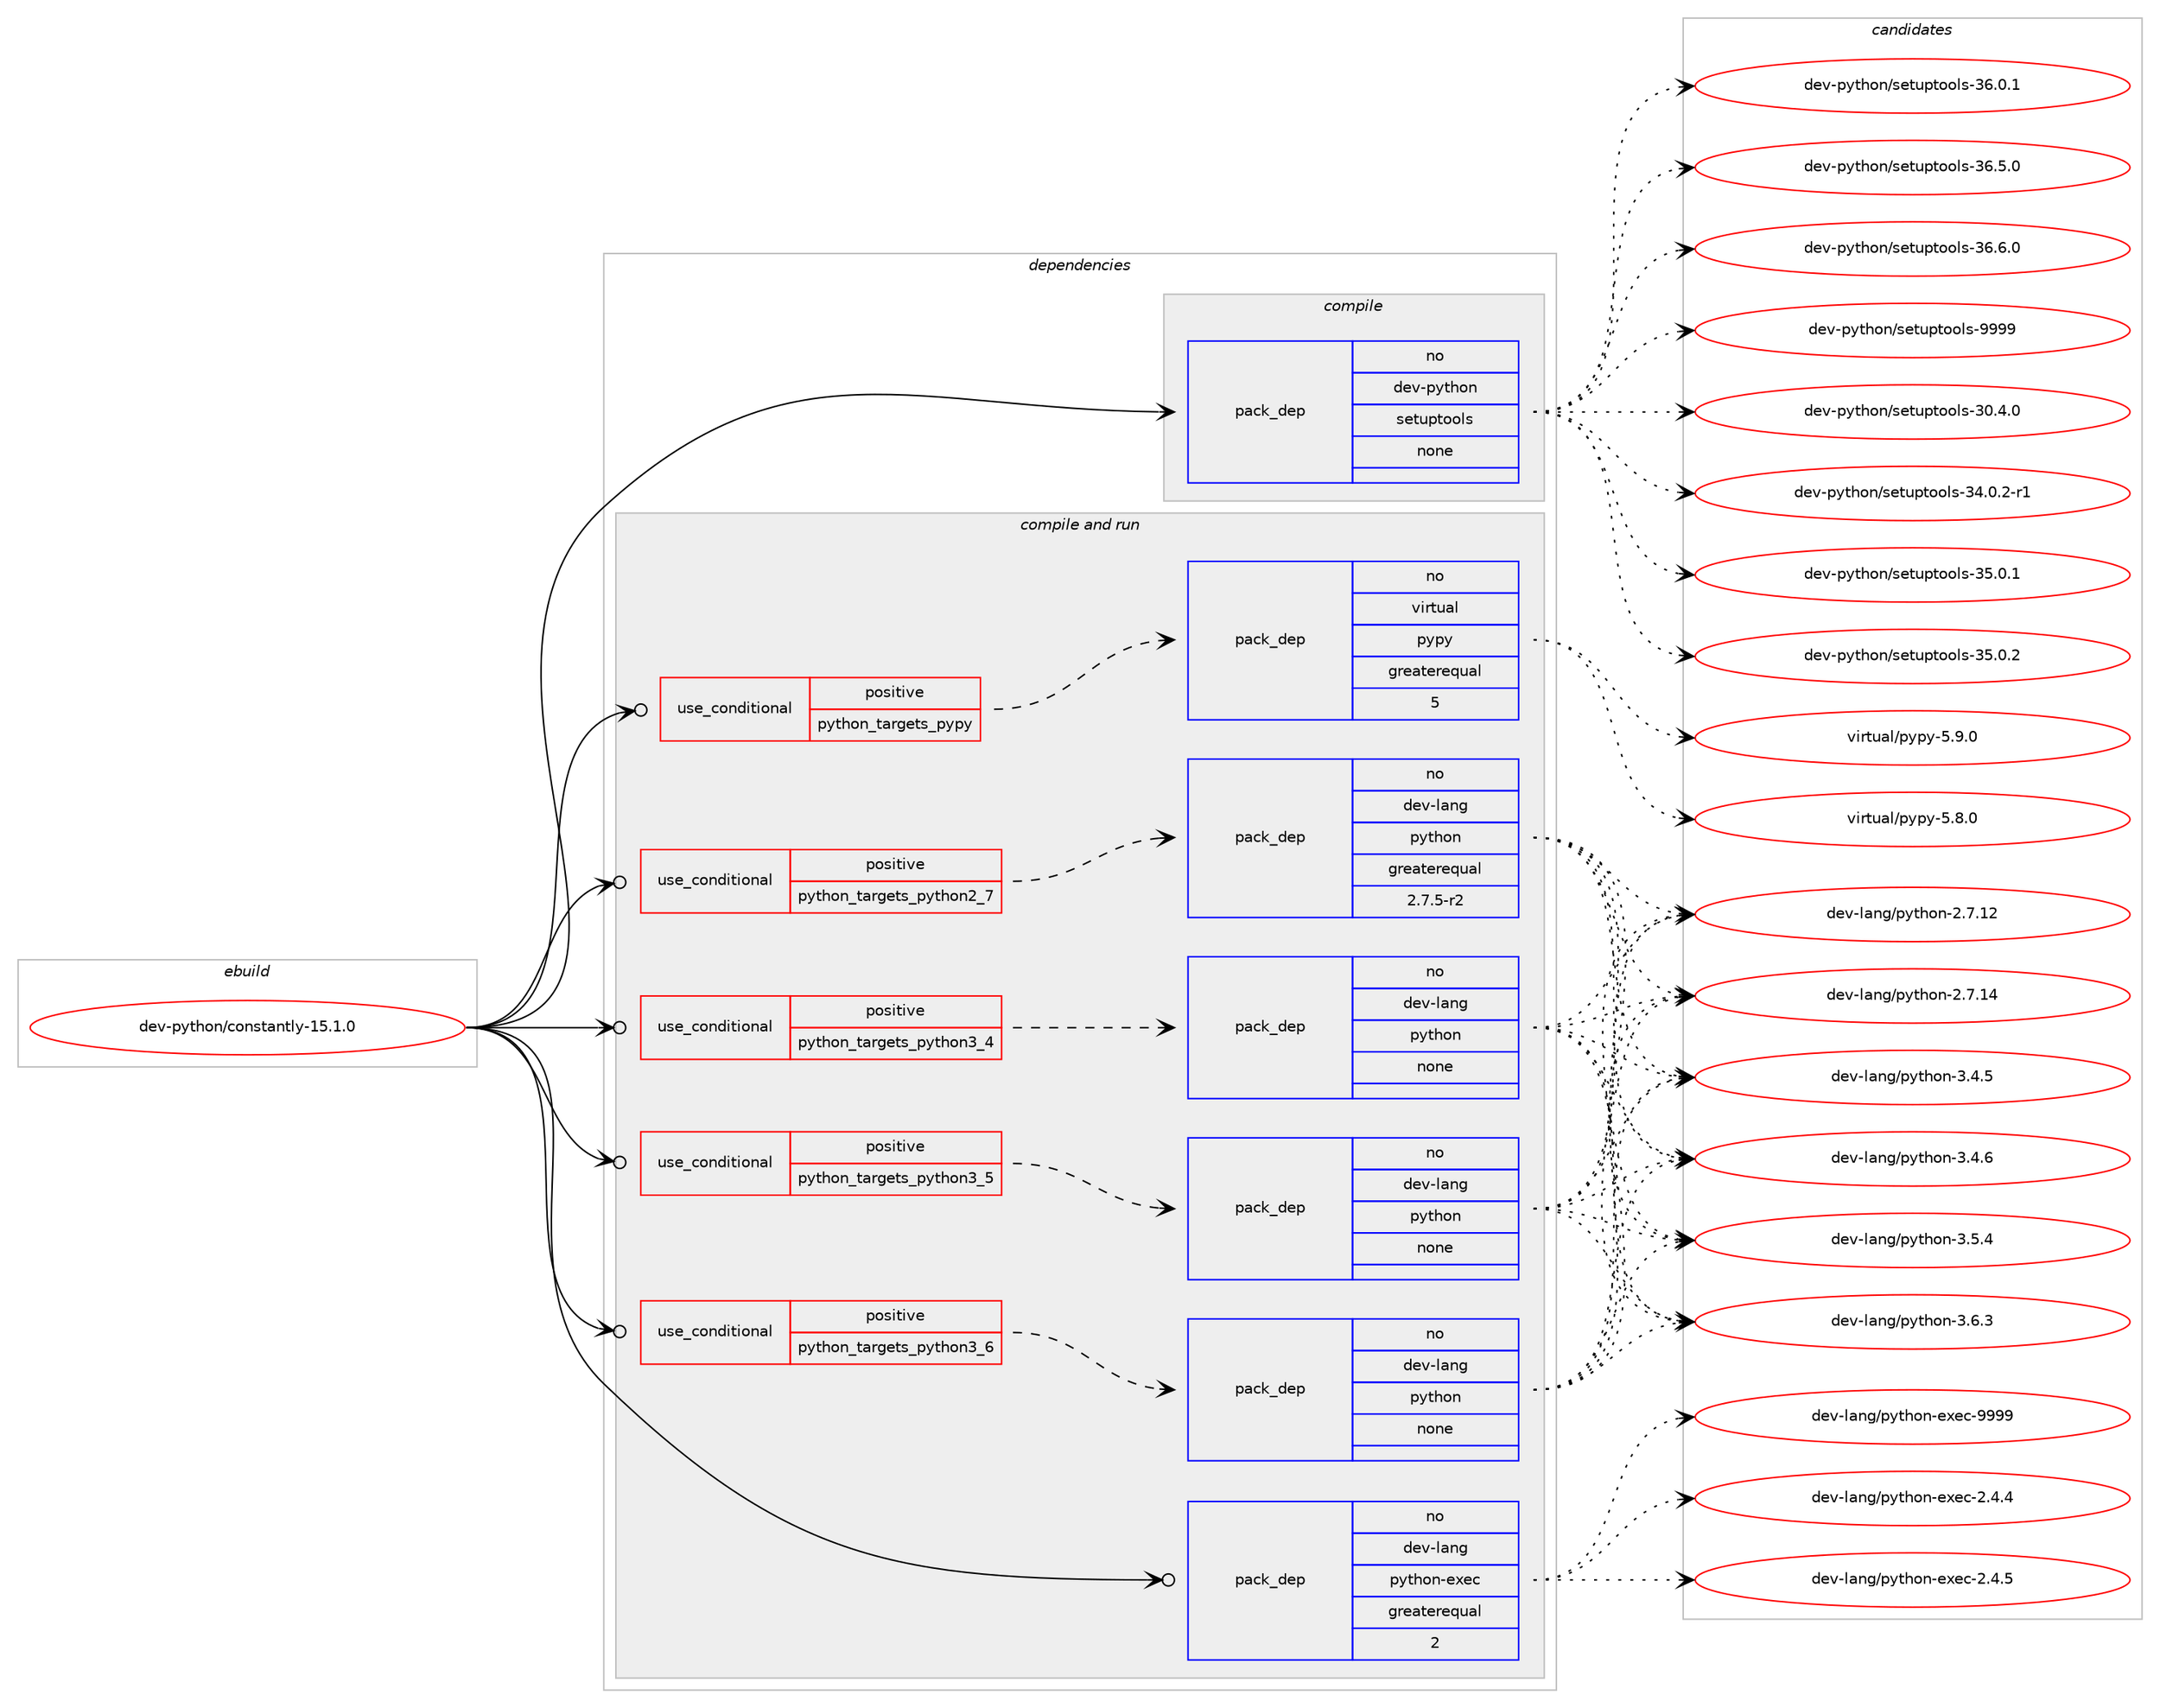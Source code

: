 digraph prolog {

# *************
# Graph options
# *************

newrank=true;
concentrate=true;
compound=true;
graph [rankdir=LR,fontname=Helvetica,fontsize=10,ranksep=1.5];#, ranksep=2.5, nodesep=0.2];
edge  [arrowhead=vee];
node  [fontname=Helvetica,fontsize=10];

# **********
# The ebuild
# **********

subgraph cluster_leftcol {
color=gray;
rank=same;
label=<<i>ebuild</i>>;
id [label="dev-python/constantly-15.1.0", color=red, width=4, href="../dev-python/constantly-15.1.0.svg"];
}

# ****************
# The dependencies
# ****************

subgraph cluster_midcol {
color=gray;
label=<<i>dependencies</i>>;
subgraph cluster_compile {
fillcolor="#eeeeee";
style=filled;
label=<<i>compile</i>>;
subgraph pack116683 {
dependency151420 [label=<<TABLE BORDER="0" CELLBORDER="1" CELLSPACING="0" CELLPADDING="4" WIDTH="220"><TR><TD ROWSPAN="6" CELLPADDING="30">pack_dep</TD></TR><TR><TD WIDTH="110">no</TD></TR><TR><TD>dev-python</TD></TR><TR><TD>setuptools</TD></TR><TR><TD>none</TD></TR><TR><TD></TD></TR></TABLE>>, shape=none, color=blue];
}
id:e -> dependency151420:w [weight=20,style="solid",arrowhead="vee"];
}
subgraph cluster_compileandrun {
fillcolor="#eeeeee";
style=filled;
label=<<i>compile and run</i>>;
subgraph cond30911 {
dependency151421 [label=<<TABLE BORDER="0" CELLBORDER="1" CELLSPACING="0" CELLPADDING="4"><TR><TD ROWSPAN="3" CELLPADDING="10">use_conditional</TD></TR><TR><TD>positive</TD></TR><TR><TD>python_targets_pypy</TD></TR></TABLE>>, shape=none, color=red];
subgraph pack116684 {
dependency151422 [label=<<TABLE BORDER="0" CELLBORDER="1" CELLSPACING="0" CELLPADDING="4" WIDTH="220"><TR><TD ROWSPAN="6" CELLPADDING="30">pack_dep</TD></TR><TR><TD WIDTH="110">no</TD></TR><TR><TD>virtual</TD></TR><TR><TD>pypy</TD></TR><TR><TD>greaterequal</TD></TR><TR><TD>5</TD></TR></TABLE>>, shape=none, color=blue];
}
dependency151421:e -> dependency151422:w [weight=20,style="dashed",arrowhead="vee"];
}
id:e -> dependency151421:w [weight=20,style="solid",arrowhead="odotvee"];
subgraph cond30912 {
dependency151423 [label=<<TABLE BORDER="0" CELLBORDER="1" CELLSPACING="0" CELLPADDING="4"><TR><TD ROWSPAN="3" CELLPADDING="10">use_conditional</TD></TR><TR><TD>positive</TD></TR><TR><TD>python_targets_python2_7</TD></TR></TABLE>>, shape=none, color=red];
subgraph pack116685 {
dependency151424 [label=<<TABLE BORDER="0" CELLBORDER="1" CELLSPACING="0" CELLPADDING="4" WIDTH="220"><TR><TD ROWSPAN="6" CELLPADDING="30">pack_dep</TD></TR><TR><TD WIDTH="110">no</TD></TR><TR><TD>dev-lang</TD></TR><TR><TD>python</TD></TR><TR><TD>greaterequal</TD></TR><TR><TD>2.7.5-r2</TD></TR></TABLE>>, shape=none, color=blue];
}
dependency151423:e -> dependency151424:w [weight=20,style="dashed",arrowhead="vee"];
}
id:e -> dependency151423:w [weight=20,style="solid",arrowhead="odotvee"];
subgraph cond30913 {
dependency151425 [label=<<TABLE BORDER="0" CELLBORDER="1" CELLSPACING="0" CELLPADDING="4"><TR><TD ROWSPAN="3" CELLPADDING="10">use_conditional</TD></TR><TR><TD>positive</TD></TR><TR><TD>python_targets_python3_4</TD></TR></TABLE>>, shape=none, color=red];
subgraph pack116686 {
dependency151426 [label=<<TABLE BORDER="0" CELLBORDER="1" CELLSPACING="0" CELLPADDING="4" WIDTH="220"><TR><TD ROWSPAN="6" CELLPADDING="30">pack_dep</TD></TR><TR><TD WIDTH="110">no</TD></TR><TR><TD>dev-lang</TD></TR><TR><TD>python</TD></TR><TR><TD>none</TD></TR><TR><TD></TD></TR></TABLE>>, shape=none, color=blue];
}
dependency151425:e -> dependency151426:w [weight=20,style="dashed",arrowhead="vee"];
}
id:e -> dependency151425:w [weight=20,style="solid",arrowhead="odotvee"];
subgraph cond30914 {
dependency151427 [label=<<TABLE BORDER="0" CELLBORDER="1" CELLSPACING="0" CELLPADDING="4"><TR><TD ROWSPAN="3" CELLPADDING="10">use_conditional</TD></TR><TR><TD>positive</TD></TR><TR><TD>python_targets_python3_5</TD></TR></TABLE>>, shape=none, color=red];
subgraph pack116687 {
dependency151428 [label=<<TABLE BORDER="0" CELLBORDER="1" CELLSPACING="0" CELLPADDING="4" WIDTH="220"><TR><TD ROWSPAN="6" CELLPADDING="30">pack_dep</TD></TR><TR><TD WIDTH="110">no</TD></TR><TR><TD>dev-lang</TD></TR><TR><TD>python</TD></TR><TR><TD>none</TD></TR><TR><TD></TD></TR></TABLE>>, shape=none, color=blue];
}
dependency151427:e -> dependency151428:w [weight=20,style="dashed",arrowhead="vee"];
}
id:e -> dependency151427:w [weight=20,style="solid",arrowhead="odotvee"];
subgraph cond30915 {
dependency151429 [label=<<TABLE BORDER="0" CELLBORDER="1" CELLSPACING="0" CELLPADDING="4"><TR><TD ROWSPAN="3" CELLPADDING="10">use_conditional</TD></TR><TR><TD>positive</TD></TR><TR><TD>python_targets_python3_6</TD></TR></TABLE>>, shape=none, color=red];
subgraph pack116688 {
dependency151430 [label=<<TABLE BORDER="0" CELLBORDER="1" CELLSPACING="0" CELLPADDING="4" WIDTH="220"><TR><TD ROWSPAN="6" CELLPADDING="30">pack_dep</TD></TR><TR><TD WIDTH="110">no</TD></TR><TR><TD>dev-lang</TD></TR><TR><TD>python</TD></TR><TR><TD>none</TD></TR><TR><TD></TD></TR></TABLE>>, shape=none, color=blue];
}
dependency151429:e -> dependency151430:w [weight=20,style="dashed",arrowhead="vee"];
}
id:e -> dependency151429:w [weight=20,style="solid",arrowhead="odotvee"];
subgraph pack116689 {
dependency151431 [label=<<TABLE BORDER="0" CELLBORDER="1" CELLSPACING="0" CELLPADDING="4" WIDTH="220"><TR><TD ROWSPAN="6" CELLPADDING="30">pack_dep</TD></TR><TR><TD WIDTH="110">no</TD></TR><TR><TD>dev-lang</TD></TR><TR><TD>python-exec</TD></TR><TR><TD>greaterequal</TD></TR><TR><TD>2</TD></TR></TABLE>>, shape=none, color=blue];
}
id:e -> dependency151431:w [weight=20,style="solid",arrowhead="odotvee"];
}
subgraph cluster_run {
fillcolor="#eeeeee";
style=filled;
label=<<i>run</i>>;
}
}

# **************
# The candidates
# **************

subgraph cluster_choices {
rank=same;
color=gray;
label=<<i>candidates</i>>;

subgraph choice116683 {
color=black;
nodesep=1;
choice100101118451121211161041111104711510111611711211611111110811545514846524648 [label="dev-python/setuptools-30.4.0", color=red, width=4,href="../dev-python/setuptools-30.4.0.svg"];
choice1001011184511212111610411111047115101116117112116111111108115455152464846504511449 [label="dev-python/setuptools-34.0.2-r1", color=red, width=4,href="../dev-python/setuptools-34.0.2-r1.svg"];
choice100101118451121211161041111104711510111611711211611111110811545515346484649 [label="dev-python/setuptools-35.0.1", color=red, width=4,href="../dev-python/setuptools-35.0.1.svg"];
choice100101118451121211161041111104711510111611711211611111110811545515346484650 [label="dev-python/setuptools-35.0.2", color=red, width=4,href="../dev-python/setuptools-35.0.2.svg"];
choice100101118451121211161041111104711510111611711211611111110811545515446484649 [label="dev-python/setuptools-36.0.1", color=red, width=4,href="../dev-python/setuptools-36.0.1.svg"];
choice100101118451121211161041111104711510111611711211611111110811545515446534648 [label="dev-python/setuptools-36.5.0", color=red, width=4,href="../dev-python/setuptools-36.5.0.svg"];
choice100101118451121211161041111104711510111611711211611111110811545515446544648 [label="dev-python/setuptools-36.6.0", color=red, width=4,href="../dev-python/setuptools-36.6.0.svg"];
choice10010111845112121116104111110471151011161171121161111111081154557575757 [label="dev-python/setuptools-9999", color=red, width=4,href="../dev-python/setuptools-9999.svg"];
dependency151420:e -> choice100101118451121211161041111104711510111611711211611111110811545514846524648:w [style=dotted,weight="100"];
dependency151420:e -> choice1001011184511212111610411111047115101116117112116111111108115455152464846504511449:w [style=dotted,weight="100"];
dependency151420:e -> choice100101118451121211161041111104711510111611711211611111110811545515346484649:w [style=dotted,weight="100"];
dependency151420:e -> choice100101118451121211161041111104711510111611711211611111110811545515346484650:w [style=dotted,weight="100"];
dependency151420:e -> choice100101118451121211161041111104711510111611711211611111110811545515446484649:w [style=dotted,weight="100"];
dependency151420:e -> choice100101118451121211161041111104711510111611711211611111110811545515446534648:w [style=dotted,weight="100"];
dependency151420:e -> choice100101118451121211161041111104711510111611711211611111110811545515446544648:w [style=dotted,weight="100"];
dependency151420:e -> choice10010111845112121116104111110471151011161171121161111111081154557575757:w [style=dotted,weight="100"];
}
subgraph choice116684 {
color=black;
nodesep=1;
choice1181051141161179710847112121112121455346564648 [label="virtual/pypy-5.8.0", color=red, width=4,href="../virtual/pypy-5.8.0.svg"];
choice1181051141161179710847112121112121455346574648 [label="virtual/pypy-5.9.0", color=red, width=4,href="../virtual/pypy-5.9.0.svg"];
dependency151422:e -> choice1181051141161179710847112121112121455346564648:w [style=dotted,weight="100"];
dependency151422:e -> choice1181051141161179710847112121112121455346574648:w [style=dotted,weight="100"];
}
subgraph choice116685 {
color=black;
nodesep=1;
choice10010111845108971101034711212111610411111045504655464950 [label="dev-lang/python-2.7.12", color=red, width=4,href="../dev-lang/python-2.7.12.svg"];
choice10010111845108971101034711212111610411111045504655464952 [label="dev-lang/python-2.7.14", color=red, width=4,href="../dev-lang/python-2.7.14.svg"];
choice100101118451089711010347112121116104111110455146524653 [label="dev-lang/python-3.4.5", color=red, width=4,href="../dev-lang/python-3.4.5.svg"];
choice100101118451089711010347112121116104111110455146524654 [label="dev-lang/python-3.4.6", color=red, width=4,href="../dev-lang/python-3.4.6.svg"];
choice100101118451089711010347112121116104111110455146534652 [label="dev-lang/python-3.5.4", color=red, width=4,href="../dev-lang/python-3.5.4.svg"];
choice100101118451089711010347112121116104111110455146544651 [label="dev-lang/python-3.6.3", color=red, width=4,href="../dev-lang/python-3.6.3.svg"];
dependency151424:e -> choice10010111845108971101034711212111610411111045504655464950:w [style=dotted,weight="100"];
dependency151424:e -> choice10010111845108971101034711212111610411111045504655464952:w [style=dotted,weight="100"];
dependency151424:e -> choice100101118451089711010347112121116104111110455146524653:w [style=dotted,weight="100"];
dependency151424:e -> choice100101118451089711010347112121116104111110455146524654:w [style=dotted,weight="100"];
dependency151424:e -> choice100101118451089711010347112121116104111110455146534652:w [style=dotted,weight="100"];
dependency151424:e -> choice100101118451089711010347112121116104111110455146544651:w [style=dotted,weight="100"];
}
subgraph choice116686 {
color=black;
nodesep=1;
choice10010111845108971101034711212111610411111045504655464950 [label="dev-lang/python-2.7.12", color=red, width=4,href="../dev-lang/python-2.7.12.svg"];
choice10010111845108971101034711212111610411111045504655464952 [label="dev-lang/python-2.7.14", color=red, width=4,href="../dev-lang/python-2.7.14.svg"];
choice100101118451089711010347112121116104111110455146524653 [label="dev-lang/python-3.4.5", color=red, width=4,href="../dev-lang/python-3.4.5.svg"];
choice100101118451089711010347112121116104111110455146524654 [label="dev-lang/python-3.4.6", color=red, width=4,href="../dev-lang/python-3.4.6.svg"];
choice100101118451089711010347112121116104111110455146534652 [label="dev-lang/python-3.5.4", color=red, width=4,href="../dev-lang/python-3.5.4.svg"];
choice100101118451089711010347112121116104111110455146544651 [label="dev-lang/python-3.6.3", color=red, width=4,href="../dev-lang/python-3.6.3.svg"];
dependency151426:e -> choice10010111845108971101034711212111610411111045504655464950:w [style=dotted,weight="100"];
dependency151426:e -> choice10010111845108971101034711212111610411111045504655464952:w [style=dotted,weight="100"];
dependency151426:e -> choice100101118451089711010347112121116104111110455146524653:w [style=dotted,weight="100"];
dependency151426:e -> choice100101118451089711010347112121116104111110455146524654:w [style=dotted,weight="100"];
dependency151426:e -> choice100101118451089711010347112121116104111110455146534652:w [style=dotted,weight="100"];
dependency151426:e -> choice100101118451089711010347112121116104111110455146544651:w [style=dotted,weight="100"];
}
subgraph choice116687 {
color=black;
nodesep=1;
choice10010111845108971101034711212111610411111045504655464950 [label="dev-lang/python-2.7.12", color=red, width=4,href="../dev-lang/python-2.7.12.svg"];
choice10010111845108971101034711212111610411111045504655464952 [label="dev-lang/python-2.7.14", color=red, width=4,href="../dev-lang/python-2.7.14.svg"];
choice100101118451089711010347112121116104111110455146524653 [label="dev-lang/python-3.4.5", color=red, width=4,href="../dev-lang/python-3.4.5.svg"];
choice100101118451089711010347112121116104111110455146524654 [label="dev-lang/python-3.4.6", color=red, width=4,href="../dev-lang/python-3.4.6.svg"];
choice100101118451089711010347112121116104111110455146534652 [label="dev-lang/python-3.5.4", color=red, width=4,href="../dev-lang/python-3.5.4.svg"];
choice100101118451089711010347112121116104111110455146544651 [label="dev-lang/python-3.6.3", color=red, width=4,href="../dev-lang/python-3.6.3.svg"];
dependency151428:e -> choice10010111845108971101034711212111610411111045504655464950:w [style=dotted,weight="100"];
dependency151428:e -> choice10010111845108971101034711212111610411111045504655464952:w [style=dotted,weight="100"];
dependency151428:e -> choice100101118451089711010347112121116104111110455146524653:w [style=dotted,weight="100"];
dependency151428:e -> choice100101118451089711010347112121116104111110455146524654:w [style=dotted,weight="100"];
dependency151428:e -> choice100101118451089711010347112121116104111110455146534652:w [style=dotted,weight="100"];
dependency151428:e -> choice100101118451089711010347112121116104111110455146544651:w [style=dotted,weight="100"];
}
subgraph choice116688 {
color=black;
nodesep=1;
choice10010111845108971101034711212111610411111045504655464950 [label="dev-lang/python-2.7.12", color=red, width=4,href="../dev-lang/python-2.7.12.svg"];
choice10010111845108971101034711212111610411111045504655464952 [label="dev-lang/python-2.7.14", color=red, width=4,href="../dev-lang/python-2.7.14.svg"];
choice100101118451089711010347112121116104111110455146524653 [label="dev-lang/python-3.4.5", color=red, width=4,href="../dev-lang/python-3.4.5.svg"];
choice100101118451089711010347112121116104111110455146524654 [label="dev-lang/python-3.4.6", color=red, width=4,href="../dev-lang/python-3.4.6.svg"];
choice100101118451089711010347112121116104111110455146534652 [label="dev-lang/python-3.5.4", color=red, width=4,href="../dev-lang/python-3.5.4.svg"];
choice100101118451089711010347112121116104111110455146544651 [label="dev-lang/python-3.6.3", color=red, width=4,href="../dev-lang/python-3.6.3.svg"];
dependency151430:e -> choice10010111845108971101034711212111610411111045504655464950:w [style=dotted,weight="100"];
dependency151430:e -> choice10010111845108971101034711212111610411111045504655464952:w [style=dotted,weight="100"];
dependency151430:e -> choice100101118451089711010347112121116104111110455146524653:w [style=dotted,weight="100"];
dependency151430:e -> choice100101118451089711010347112121116104111110455146524654:w [style=dotted,weight="100"];
dependency151430:e -> choice100101118451089711010347112121116104111110455146534652:w [style=dotted,weight="100"];
dependency151430:e -> choice100101118451089711010347112121116104111110455146544651:w [style=dotted,weight="100"];
}
subgraph choice116689 {
color=black;
nodesep=1;
choice1001011184510897110103471121211161041111104510112010199455046524652 [label="dev-lang/python-exec-2.4.4", color=red, width=4,href="../dev-lang/python-exec-2.4.4.svg"];
choice1001011184510897110103471121211161041111104510112010199455046524653 [label="dev-lang/python-exec-2.4.5", color=red, width=4,href="../dev-lang/python-exec-2.4.5.svg"];
choice10010111845108971101034711212111610411111045101120101994557575757 [label="dev-lang/python-exec-9999", color=red, width=4,href="../dev-lang/python-exec-9999.svg"];
dependency151431:e -> choice1001011184510897110103471121211161041111104510112010199455046524652:w [style=dotted,weight="100"];
dependency151431:e -> choice1001011184510897110103471121211161041111104510112010199455046524653:w [style=dotted,weight="100"];
dependency151431:e -> choice10010111845108971101034711212111610411111045101120101994557575757:w [style=dotted,weight="100"];
}
}

}
